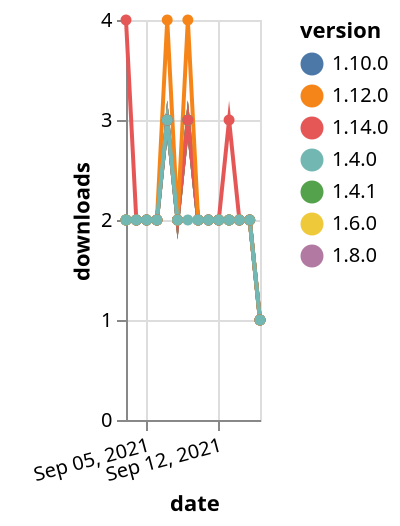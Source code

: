 {"$schema": "https://vega.github.io/schema/vega-lite/v5.json", "description": "A simple bar chart with embedded data.", "data": {"values": [{"date": "2021-09-03", "total": 1637, "delta": 2, "version": "1.6.0"}, {"date": "2021-09-04", "total": 1639, "delta": 2, "version": "1.6.0"}, {"date": "2021-09-05", "total": 1641, "delta": 2, "version": "1.6.0"}, {"date": "2021-09-06", "total": 1643, "delta": 2, "version": "1.6.0"}, {"date": "2021-09-07", "total": 1646, "delta": 3, "version": "1.6.0"}, {"date": "2021-09-08", "total": 1648, "delta": 2, "version": "1.6.0"}, {"date": "2021-09-09", "total": 1651, "delta": 3, "version": "1.6.0"}, {"date": "2021-09-10", "total": 1653, "delta": 2, "version": "1.6.0"}, {"date": "2021-09-11", "total": 1655, "delta": 2, "version": "1.6.0"}, {"date": "2021-09-12", "total": 1657, "delta": 2, "version": "1.6.0"}, {"date": "2021-09-13", "total": 1659, "delta": 2, "version": "1.6.0"}, {"date": "2021-09-14", "total": 1661, "delta": 2, "version": "1.6.0"}, {"date": "2021-09-15", "total": 1663, "delta": 2, "version": "1.6.0"}, {"date": "2021-09-16", "total": 1664, "delta": 1, "version": "1.6.0"}, {"date": "2021-09-03", "total": 1470, "delta": 2, "version": "1.8.0"}, {"date": "2021-09-04", "total": 1472, "delta": 2, "version": "1.8.0"}, {"date": "2021-09-05", "total": 1474, "delta": 2, "version": "1.8.0"}, {"date": "2021-09-06", "total": 1476, "delta": 2, "version": "1.8.0"}, {"date": "2021-09-07", "total": 1479, "delta": 3, "version": "1.8.0"}, {"date": "2021-09-08", "total": 1481, "delta": 2, "version": "1.8.0"}, {"date": "2021-09-09", "total": 1484, "delta": 3, "version": "1.8.0"}, {"date": "2021-09-10", "total": 1486, "delta": 2, "version": "1.8.0"}, {"date": "2021-09-11", "total": 1488, "delta": 2, "version": "1.8.0"}, {"date": "2021-09-12", "total": 1490, "delta": 2, "version": "1.8.0"}, {"date": "2021-09-13", "total": 1492, "delta": 2, "version": "1.8.0"}, {"date": "2021-09-14", "total": 1494, "delta": 2, "version": "1.8.0"}, {"date": "2021-09-15", "total": 1496, "delta": 2, "version": "1.8.0"}, {"date": "2021-09-16", "total": 1497, "delta": 1, "version": "1.8.0"}, {"date": "2021-09-03", "total": 1025, "delta": 2, "version": "1.10.0"}, {"date": "2021-09-04", "total": 1027, "delta": 2, "version": "1.10.0"}, {"date": "2021-09-05", "total": 1029, "delta": 2, "version": "1.10.0"}, {"date": "2021-09-06", "total": 1031, "delta": 2, "version": "1.10.0"}, {"date": "2021-09-07", "total": 1034, "delta": 3, "version": "1.10.0"}, {"date": "2021-09-08", "total": 1036, "delta": 2, "version": "1.10.0"}, {"date": "2021-09-09", "total": 1039, "delta": 3, "version": "1.10.0"}, {"date": "2021-09-10", "total": 1041, "delta": 2, "version": "1.10.0"}, {"date": "2021-09-11", "total": 1043, "delta": 2, "version": "1.10.0"}, {"date": "2021-09-12", "total": 1045, "delta": 2, "version": "1.10.0"}, {"date": "2021-09-13", "total": 1047, "delta": 2, "version": "1.10.0"}, {"date": "2021-09-14", "total": 1049, "delta": 2, "version": "1.10.0"}, {"date": "2021-09-15", "total": 1051, "delta": 2, "version": "1.10.0"}, {"date": "2021-09-16", "total": 1052, "delta": 1, "version": "1.10.0"}, {"date": "2021-09-03", "total": 2030, "delta": 2, "version": "1.4.1"}, {"date": "2021-09-04", "total": 2032, "delta": 2, "version": "1.4.1"}, {"date": "2021-09-05", "total": 2034, "delta": 2, "version": "1.4.1"}, {"date": "2021-09-06", "total": 2036, "delta": 2, "version": "1.4.1"}, {"date": "2021-09-07", "total": 2039, "delta": 3, "version": "1.4.1"}, {"date": "2021-09-08", "total": 2041, "delta": 2, "version": "1.4.1"}, {"date": "2021-09-09", "total": 2044, "delta": 3, "version": "1.4.1"}, {"date": "2021-09-10", "total": 2046, "delta": 2, "version": "1.4.1"}, {"date": "2021-09-11", "total": 2048, "delta": 2, "version": "1.4.1"}, {"date": "2021-09-12", "total": 2050, "delta": 2, "version": "1.4.1"}, {"date": "2021-09-13", "total": 2052, "delta": 2, "version": "1.4.1"}, {"date": "2021-09-14", "total": 2054, "delta": 2, "version": "1.4.1"}, {"date": "2021-09-15", "total": 2056, "delta": 2, "version": "1.4.1"}, {"date": "2021-09-16", "total": 2057, "delta": 1, "version": "1.4.1"}, {"date": "2021-09-03", "total": 231, "delta": 4, "version": "1.14.0"}, {"date": "2021-09-04", "total": 233, "delta": 2, "version": "1.14.0"}, {"date": "2021-09-05", "total": 235, "delta": 2, "version": "1.14.0"}, {"date": "2021-09-06", "total": 237, "delta": 2, "version": "1.14.0"}, {"date": "2021-09-07", "total": 240, "delta": 3, "version": "1.14.0"}, {"date": "2021-09-08", "total": 242, "delta": 2, "version": "1.14.0"}, {"date": "2021-09-09", "total": 245, "delta": 3, "version": "1.14.0"}, {"date": "2021-09-10", "total": 247, "delta": 2, "version": "1.14.0"}, {"date": "2021-09-11", "total": 249, "delta": 2, "version": "1.14.0"}, {"date": "2021-09-12", "total": 251, "delta": 2, "version": "1.14.0"}, {"date": "2021-09-13", "total": 254, "delta": 3, "version": "1.14.0"}, {"date": "2021-09-14", "total": 256, "delta": 2, "version": "1.14.0"}, {"date": "2021-09-15", "total": 258, "delta": 2, "version": "1.14.0"}, {"date": "2021-09-16", "total": 259, "delta": 1, "version": "1.14.0"}, {"date": "2021-09-03", "total": 720, "delta": 2, "version": "1.12.0"}, {"date": "2021-09-04", "total": 722, "delta": 2, "version": "1.12.0"}, {"date": "2021-09-05", "total": 724, "delta": 2, "version": "1.12.0"}, {"date": "2021-09-06", "total": 726, "delta": 2, "version": "1.12.0"}, {"date": "2021-09-07", "total": 730, "delta": 4, "version": "1.12.0"}, {"date": "2021-09-08", "total": 732, "delta": 2, "version": "1.12.0"}, {"date": "2021-09-09", "total": 736, "delta": 4, "version": "1.12.0"}, {"date": "2021-09-10", "total": 738, "delta": 2, "version": "1.12.0"}, {"date": "2021-09-11", "total": 740, "delta": 2, "version": "1.12.0"}, {"date": "2021-09-12", "total": 742, "delta": 2, "version": "1.12.0"}, {"date": "2021-09-13", "total": 744, "delta": 2, "version": "1.12.0"}, {"date": "2021-09-14", "total": 746, "delta": 2, "version": "1.12.0"}, {"date": "2021-09-15", "total": 748, "delta": 2, "version": "1.12.0"}, {"date": "2021-09-16", "total": 749, "delta": 1, "version": "1.12.0"}, {"date": "2021-09-03", "total": 1997, "delta": 2, "version": "1.4.0"}, {"date": "2021-09-04", "total": 1999, "delta": 2, "version": "1.4.0"}, {"date": "2021-09-05", "total": 2001, "delta": 2, "version": "1.4.0"}, {"date": "2021-09-06", "total": 2003, "delta": 2, "version": "1.4.0"}, {"date": "2021-09-07", "total": 2006, "delta": 3, "version": "1.4.0"}, {"date": "2021-09-08", "total": 2008, "delta": 2, "version": "1.4.0"}, {"date": "2021-09-09", "total": 2010, "delta": 2, "version": "1.4.0"}, {"date": "2021-09-10", "total": 2012, "delta": 2, "version": "1.4.0"}, {"date": "2021-09-11", "total": 2014, "delta": 2, "version": "1.4.0"}, {"date": "2021-09-12", "total": 2016, "delta": 2, "version": "1.4.0"}, {"date": "2021-09-13", "total": 2018, "delta": 2, "version": "1.4.0"}, {"date": "2021-09-14", "total": 2020, "delta": 2, "version": "1.4.0"}, {"date": "2021-09-15", "total": 2022, "delta": 2, "version": "1.4.0"}, {"date": "2021-09-16", "total": 2023, "delta": 1, "version": "1.4.0"}]}, "width": "container", "mark": {"type": "line", "point": {"filled": true}}, "encoding": {"x": {"field": "date", "type": "temporal", "timeUnit": "yearmonthdate", "title": "date", "axis": {"labelAngle": -15}}, "y": {"field": "delta", "type": "quantitative", "title": "downloads"}, "color": {"field": "version", "type": "nominal"}, "tooltip": {"field": "delta"}}}